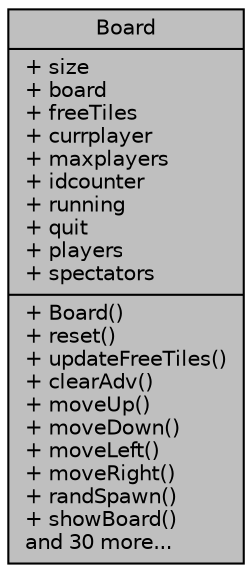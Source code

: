 digraph "Board"
{
  edge [fontname="Helvetica",fontsize="10",labelfontname="Helvetica",labelfontsize="10"];
  node [fontname="Helvetica",fontsize="10",shape=record];
  Node1 [label="{Board\n|+ size\l+ board\l+ freeTiles\l+ currplayer\l+ maxplayers\l+ idcounter\l+ running\l+ quit\l+ players\l+ spectators\l|+ Board()\l+ reset()\l+ updateFreeTiles()\l+ clearAdv()\l+ moveUp()\l+ moveDown()\l+ moveLeft()\l+ moveRight()\l+ randSpawn()\l+ showBoard()\land 30 more...\l}",height=0.2,width=0.4,color="black", fillcolor="grey75", style="filled" fontcolor="black"];
}

